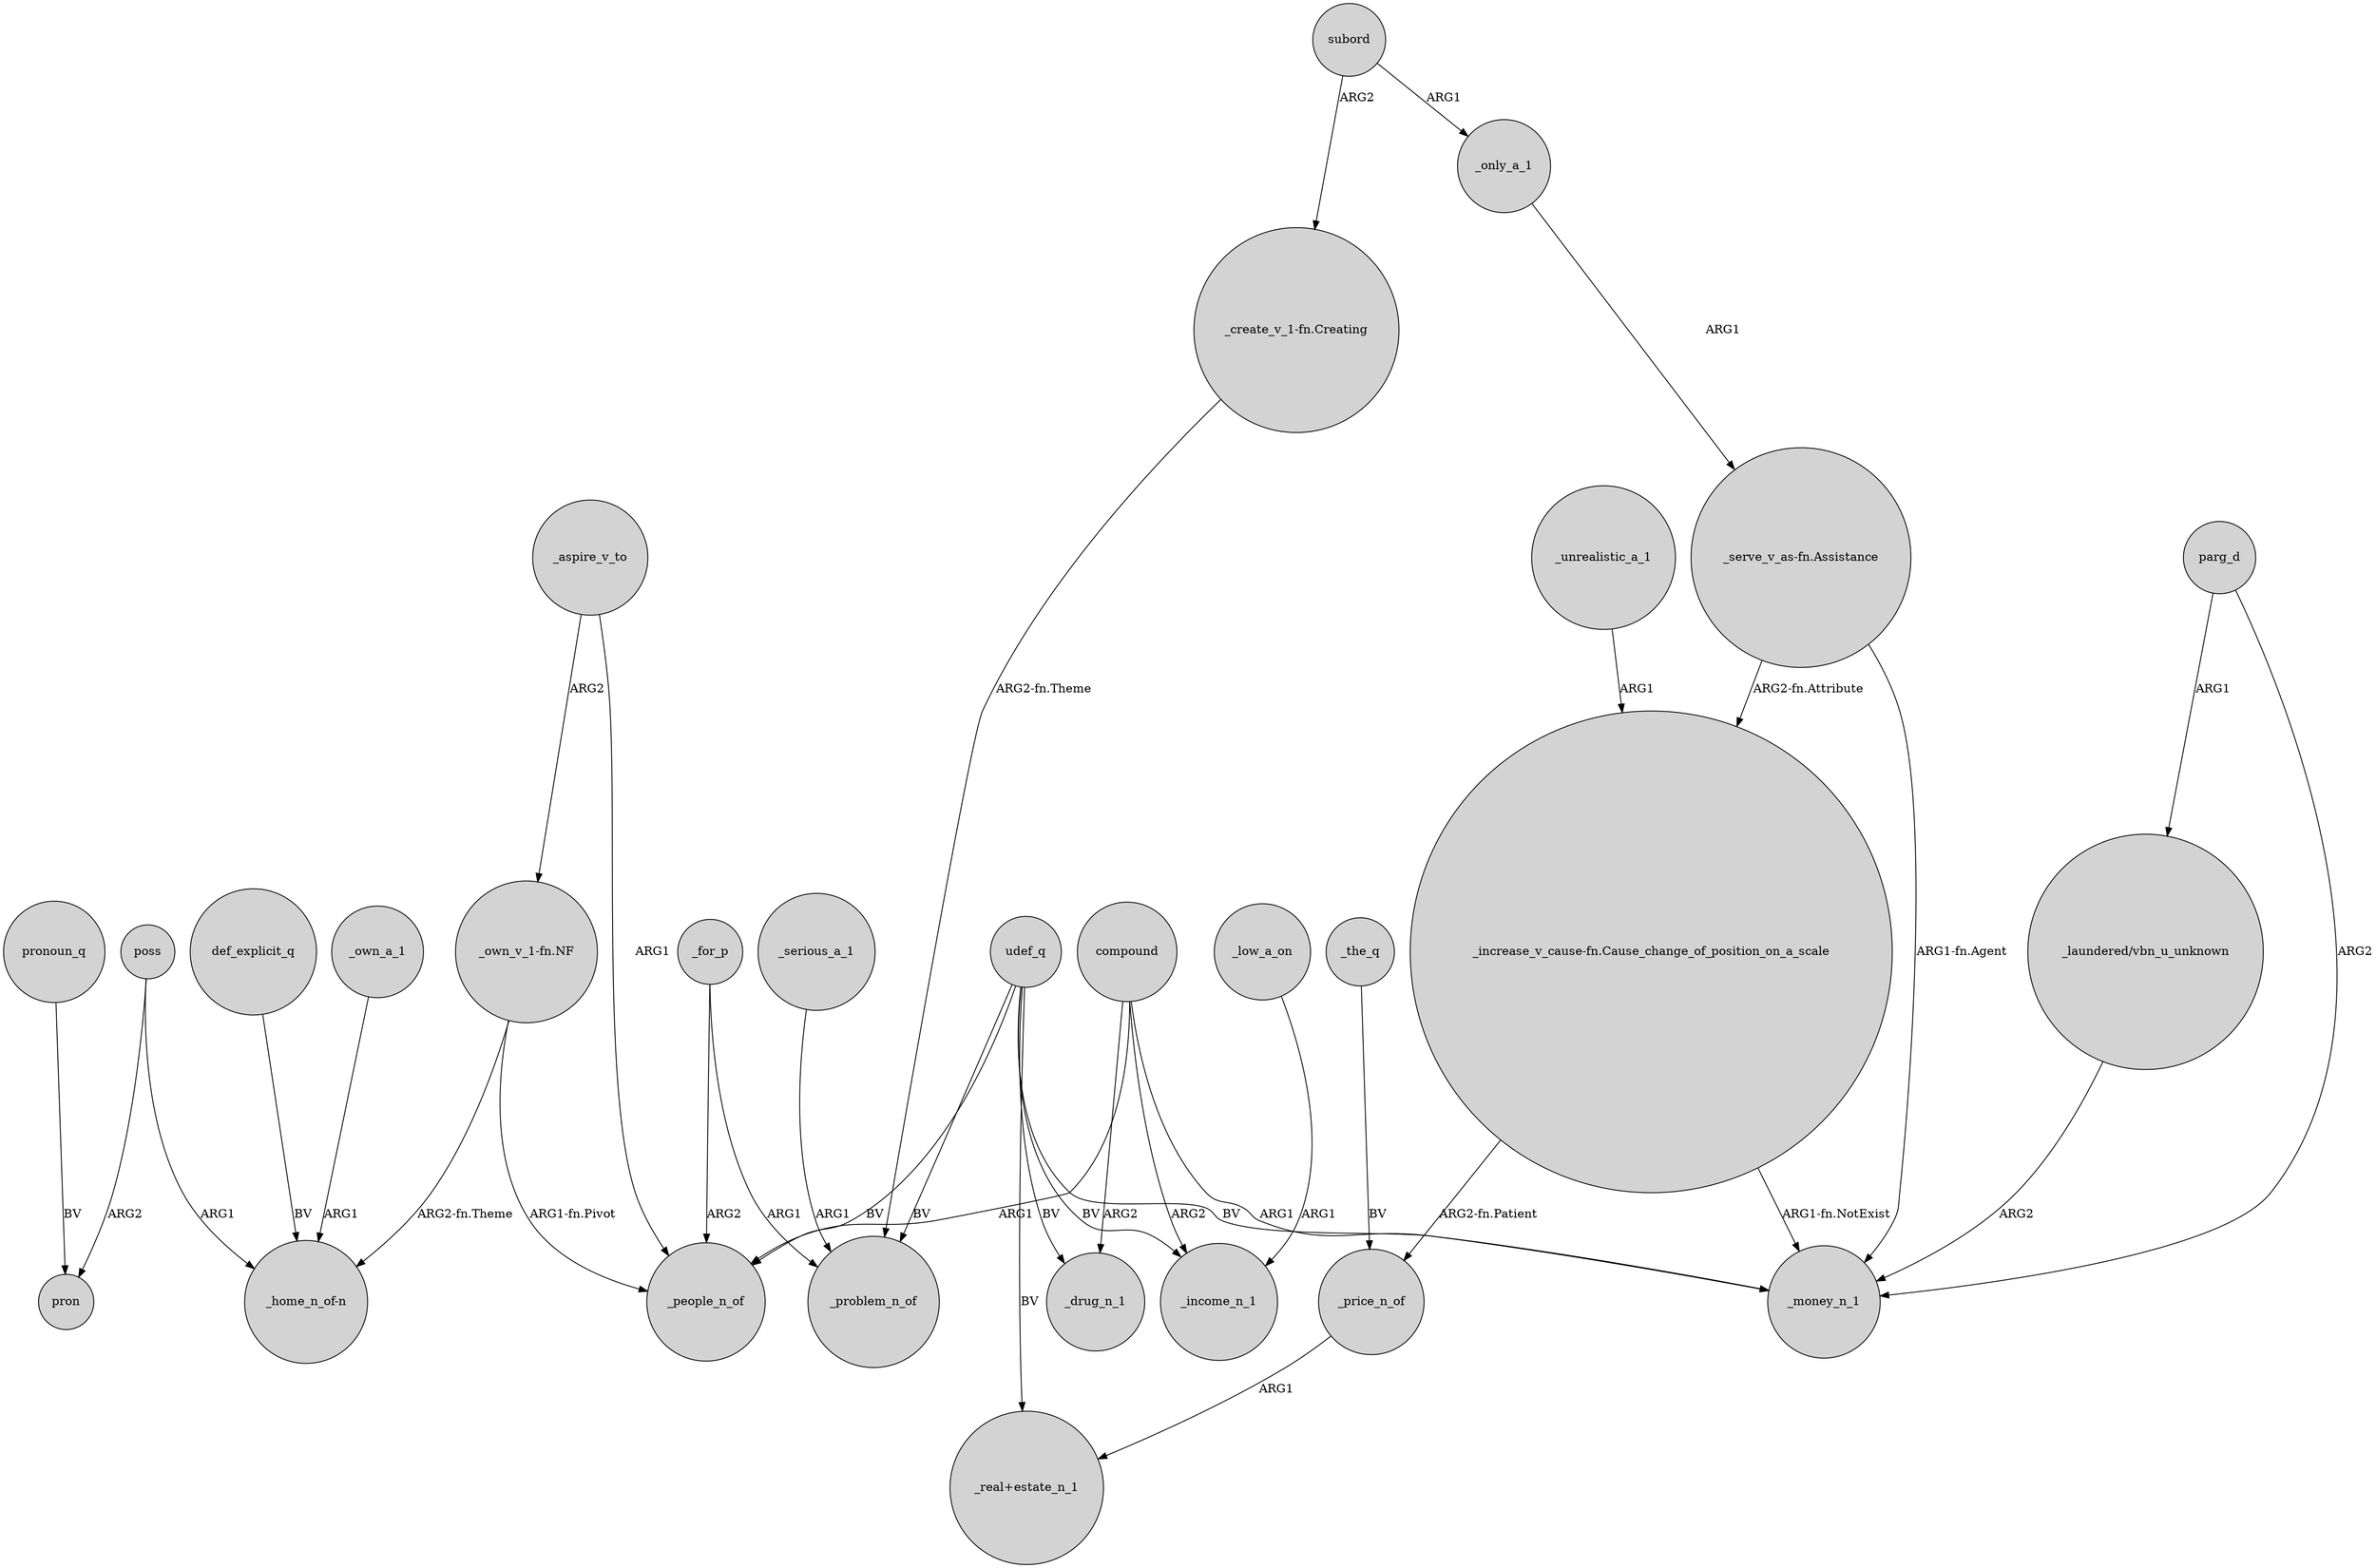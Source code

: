 digraph {
	node [shape=circle style=filled]
	_unrealistic_a_1 -> "_increase_v_cause-fn.Cause_change_of_position_on_a_scale" [label=ARG1]
	udef_q -> _money_n_1 [label=BV]
	"_own_v_1-fn.NF" -> _people_n_of [label="ARG1-fn.Pivot"]
	_low_a_on -> _income_n_1 [label=ARG1]
	poss -> pron [label=ARG2]
	_price_n_of -> "_real+estate_n_1" [label=ARG1]
	"_increase_v_cause-fn.Cause_change_of_position_on_a_scale" -> _money_n_1 [label="ARG1-fn.NotExist"]
	poss -> "_home_n_of-n" [label=ARG1]
	subord -> "_create_v_1-fn.Creating" [label=ARG2]
	"_serve_v_as-fn.Assistance" -> _money_n_1 [label="ARG1-fn.Agent"]
	_the_q -> _price_n_of [label=BV]
	udef_q -> _problem_n_of [label=BV]
	udef_q -> _drug_n_1 [label=BV]
	udef_q -> _income_n_1 [label=BV]
	compound -> _money_n_1 [label=ARG1]
	compound -> _income_n_1 [label=ARG2]
	subord -> _only_a_1 [label=ARG1]
	parg_d -> _money_n_1 [label=ARG2]
	_for_p -> _people_n_of [label=ARG2]
	udef_q -> _people_n_of [label=BV]
	pronoun_q -> pron [label=BV]
	"_own_v_1-fn.NF" -> "_home_n_of-n" [label="ARG2-fn.Theme"]
	_aspire_v_to -> _people_n_of [label=ARG1]
	compound -> _drug_n_1 [label=ARG2]
	udef_q -> "_real+estate_n_1" [label=BV]
	_only_a_1 -> "_serve_v_as-fn.Assistance" [label=ARG1]
	"_increase_v_cause-fn.Cause_change_of_position_on_a_scale" -> _price_n_of [label="ARG2-fn.Patient"]
	def_explicit_q -> "_home_n_of-n" [label=BV]
	_for_p -> _problem_n_of [label=ARG1]
	_serious_a_1 -> _problem_n_of [label=ARG1]
	_aspire_v_to -> "_own_v_1-fn.NF" [label=ARG2]
	parg_d -> "_laundered/vbn_u_unknown" [label=ARG1]
	"_serve_v_as-fn.Assistance" -> "_increase_v_cause-fn.Cause_change_of_position_on_a_scale" [label="ARG2-fn.Attribute"]
	"_create_v_1-fn.Creating" -> _problem_n_of [label="ARG2-fn.Theme"]
	compound -> _people_n_of [label=ARG1]
	_own_a_1 -> "_home_n_of-n" [label=ARG1]
	"_laundered/vbn_u_unknown" -> _money_n_1 [label=ARG2]
}
